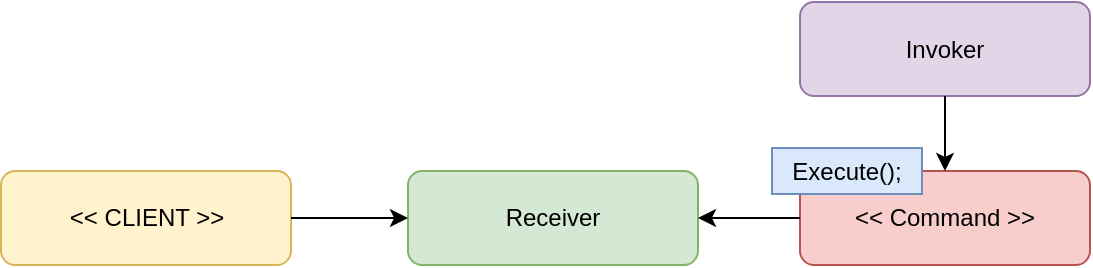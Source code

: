 <mxfile version="12.2.6" type="device" pages="1"><diagram id="0ElEVGhZP_EKpcODHDO-" name="Page-1"><mxGraphModel dx="998" dy="548" grid="0" gridSize="10" guides="1" tooltips="1" connect="1" arrows="1" fold="1" page="1" pageScale="1" pageWidth="850" pageHeight="1100" math="0" shadow="0"><root><mxCell id="0"/><mxCell id="1" parent="0"/><mxCell id="YXDrtBIyIlbNrb431W7T-2" value="Invoker" style="rounded=1;whiteSpace=wrap;html=1;fillColor=#e1d5e7;strokeColor=#9673a6;" vertex="1" parent="1"><mxGeometry x="476" y="46" width="145" height="47" as="geometry"/></mxCell><mxCell id="YXDrtBIyIlbNrb431W7T-4" value="&amp;lt;&amp;lt; Command &amp;gt;&amp;gt;" style="rounded=1;whiteSpace=wrap;html=1;fillColor=#f8cecc;strokeColor=#b85450;" vertex="1" parent="1"><mxGeometry x="476" y="130.5" width="145" height="47" as="geometry"/></mxCell><mxCell id="YXDrtBIyIlbNrb431W7T-5" value="Receiver" style="rounded=1;whiteSpace=wrap;html=1;fillColor=#d5e8d4;strokeColor=#82b366;" vertex="1" parent="1"><mxGeometry x="280" y="130.5" width="145" height="47" as="geometry"/></mxCell><mxCell id="YXDrtBIyIlbNrb431W7T-6" value="&amp;lt;&amp;lt; CLIENT &amp;gt;&amp;gt;" style="rounded=1;whiteSpace=wrap;html=1;fillColor=#fff2cc;strokeColor=#d6b656;" vertex="1" parent="1"><mxGeometry x="76.5" y="130.5" width="145" height="47" as="geometry"/></mxCell><mxCell id="YXDrtBIyIlbNrb431W7T-7" value="Execute();" style="rounded=0;whiteSpace=wrap;html=1;fillColor=#dae8fc;strokeColor=#6c8ebf;" vertex="1" parent="1"><mxGeometry x="462" y="119" width="75" height="23" as="geometry"/></mxCell><mxCell id="YXDrtBIyIlbNrb431W7T-8" value="" style="endArrow=classic;html=1;entryX=0.5;entryY=0;entryDx=0;entryDy=0;exitX=0.5;exitY=1;exitDx=0;exitDy=0;" edge="1" parent="1" source="YXDrtBIyIlbNrb431W7T-2" target="YXDrtBIyIlbNrb431W7T-4"><mxGeometry width="50" height="50" relative="1" as="geometry"><mxPoint x="87" y="595" as="sourcePoint"/><mxPoint x="137" y="545" as="targetPoint"/></mxGeometry></mxCell><mxCell id="YXDrtBIyIlbNrb431W7T-9" value="" style="endArrow=classic;html=1;entryX=1;entryY=0.5;entryDx=0;entryDy=0;exitX=0;exitY=0.5;exitDx=0;exitDy=0;" edge="1" parent="1" source="YXDrtBIyIlbNrb431W7T-4" target="YXDrtBIyIlbNrb431W7T-5"><mxGeometry width="50" height="50" relative="1" as="geometry"><mxPoint x="87" y="595" as="sourcePoint"/><mxPoint x="137" y="545" as="targetPoint"/></mxGeometry></mxCell><mxCell id="YXDrtBIyIlbNrb431W7T-10" value="" style="endArrow=classic;html=1;entryX=0;entryY=0.5;entryDx=0;entryDy=0;exitX=1;exitY=0.5;exitDx=0;exitDy=0;" edge="1" parent="1" source="YXDrtBIyIlbNrb431W7T-6" target="YXDrtBIyIlbNrb431W7T-5"><mxGeometry width="50" height="50" relative="1" as="geometry"><mxPoint x="87" y="595" as="sourcePoint"/><mxPoint x="137" y="545" as="targetPoint"/></mxGeometry></mxCell></root></mxGraphModel></diagram></mxfile>